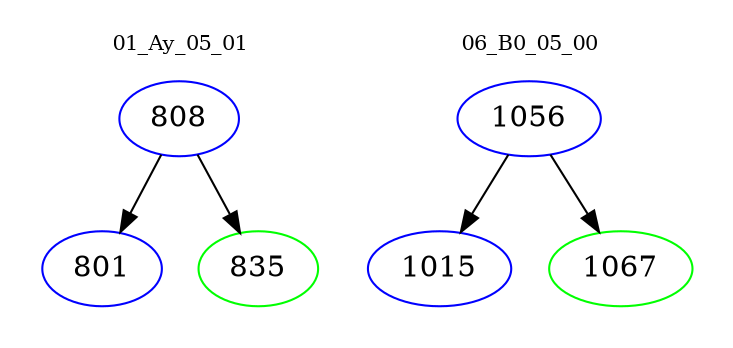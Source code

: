digraph{
subgraph cluster_0 {
color = white
label = "01_Ay_05_01";
fontsize=10;
T0_808 [label="808", color="blue"]
T0_808 -> T0_801 [color="black"]
T0_801 [label="801", color="blue"]
T0_808 -> T0_835 [color="black"]
T0_835 [label="835", color="green"]
}
subgraph cluster_1 {
color = white
label = "06_B0_05_00";
fontsize=10;
T1_1056 [label="1056", color="blue"]
T1_1056 -> T1_1015 [color="black"]
T1_1015 [label="1015", color="blue"]
T1_1056 -> T1_1067 [color="black"]
T1_1067 [label="1067", color="green"]
}
}
